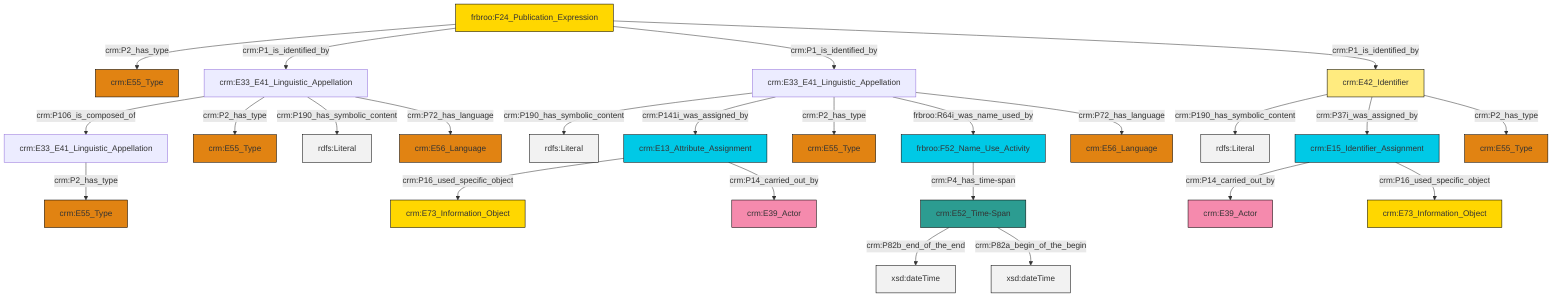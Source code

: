 graph TD
classDef Literal fill:#f2f2f2,stroke:#000000;
classDef CRM_Entity fill:#FFFFFF,stroke:#000000;
classDef Temporal_Entity fill:#00C9E6, stroke:#000000;
classDef Type fill:#E18312, stroke:#000000;
classDef Time-Span fill:#2C9C91, stroke:#000000;
classDef Appellation fill:#FFEB7F, stroke:#000000;
classDef Place fill:#008836, stroke:#000000;
classDef Persistent_Item fill:#B266B2, stroke:#000000;
classDef Conceptual_Object fill:#FFD700, stroke:#000000;
classDef Physical_Thing fill:#D2B48C, stroke:#000000;
classDef Actor fill:#f58aad, stroke:#000000;
classDef PC_Classes fill:#4ce600, stroke:#000000;
classDef Multi fill:#cccccc,stroke:#000000;

0["crm:E13_Attribute_Assignment"]:::Temporal_Entity -->|crm:P16_used_specific_object| 1["crm:E73_Information_Object"]:::Conceptual_Object
2["crm:E15_Identifier_Assignment"]:::Temporal_Entity -->|crm:P14_carried_out_by| 3["crm:E39_Actor"]:::Actor
0["crm:E13_Attribute_Assignment"]:::Temporal_Entity -->|crm:P14_carried_out_by| 10["crm:E39_Actor"]:::Actor
13["frbroo:F52_Name_Use_Activity"]:::Temporal_Entity -->|crm:P4_has_time-span| 14["crm:E52_Time-Span"]:::Time-Span
15["frbroo:F24_Publication_Expression"]:::Conceptual_Object -->|crm:P2_has_type| 8["crm:E55_Type"]:::Type
14["crm:E52_Time-Span"]:::Time-Span -->|crm:P82b_end_of_the_end| 20[xsd:dateTime]:::Literal
21["crm:E33_E41_Linguistic_Appellation"]:::Default -->|crm:P190_has_symbolic_content| 22[rdfs:Literal]:::Literal
28["crm:E33_E41_Linguistic_Appellation"]:::Default -->|crm:P106_is_composed_of| 16["crm:E33_E41_Linguistic_Appellation"]:::Default
28["crm:E33_E41_Linguistic_Appellation"]:::Default -->|crm:P2_has_type| 23["crm:E55_Type"]:::Type
4["crm:E42_Identifier"]:::Appellation -->|crm:P190_has_symbolic_content| 29[rdfs:Literal]:::Literal
28["crm:E33_E41_Linguistic_Appellation"]:::Default -->|crm:P190_has_symbolic_content| 30[rdfs:Literal]:::Literal
15["frbroo:F24_Publication_Expression"]:::Conceptual_Object -->|crm:P1_is_identified_by| 28["crm:E33_E41_Linguistic_Appellation"]:::Default
21["crm:E33_E41_Linguistic_Appellation"]:::Default -->|crm:P141i_was_assigned_by| 0["crm:E13_Attribute_Assignment"]:::Temporal_Entity
28["crm:E33_E41_Linguistic_Appellation"]:::Default -->|crm:P72_has_language| 6["crm:E56_Language"]:::Type
14["crm:E52_Time-Span"]:::Time-Span -->|crm:P82a_begin_of_the_begin| 31[xsd:dateTime]:::Literal
15["frbroo:F24_Publication_Expression"]:::Conceptual_Object -->|crm:P1_is_identified_by| 21["crm:E33_E41_Linguistic_Appellation"]:::Default
21["crm:E33_E41_Linguistic_Appellation"]:::Default -->|crm:P2_has_type| 25["crm:E55_Type"]:::Type
21["crm:E33_E41_Linguistic_Appellation"]:::Default -->|frbroo:R64i_was_name_used_by| 13["frbroo:F52_Name_Use_Activity"]:::Temporal_Entity
4["crm:E42_Identifier"]:::Appellation -->|crm:P37i_was_assigned_by| 2["crm:E15_Identifier_Assignment"]:::Temporal_Entity
2["crm:E15_Identifier_Assignment"]:::Temporal_Entity -->|crm:P16_used_specific_object| 37["crm:E73_Information_Object"]:::Conceptual_Object
15["frbroo:F24_Publication_Expression"]:::Conceptual_Object -->|crm:P1_is_identified_by| 4["crm:E42_Identifier"]:::Appellation
21["crm:E33_E41_Linguistic_Appellation"]:::Default -->|crm:P72_has_language| 39["crm:E56_Language"]:::Type
4["crm:E42_Identifier"]:::Appellation -->|crm:P2_has_type| 11["crm:E55_Type"]:::Type
16["crm:E33_E41_Linguistic_Appellation"]:::Default -->|crm:P2_has_type| 41["crm:E55_Type"]:::Type